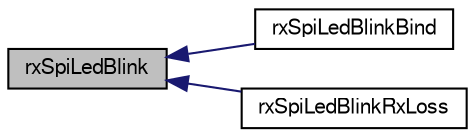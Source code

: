 digraph "rxSpiLedBlink"
{
  edge [fontname="FreeSans",fontsize="10",labelfontname="FreeSans",labelfontsize="10"];
  node [fontname="FreeSans",fontsize="10",shape=record];
  rankdir="LR";
  Node1 [label="rxSpiLedBlink",height=0.2,width=0.4,color="black", fillcolor="grey75", style="filled", fontcolor="black"];
  Node1 -> Node2 [dir="back",color="midnightblue",fontsize="10",style="solid",fontname="FreeSans"];
  Node2 [label="rxSpiLedBlinkBind",height=0.2,width=0.4,color="black", fillcolor="white", style="filled",URL="$cc2500__rx__spi__common_8h.html#adb8234f7709cad8616d9e6360e06b17d"];
  Node1 -> Node3 [dir="back",color="midnightblue",fontsize="10",style="solid",fontname="FreeSans"];
  Node3 [label="rxSpiLedBlinkRxLoss",height=0.2,width=0.4,color="black", fillcolor="white", style="filled",URL="$cc2500__rx__spi__common_8h.html#a7c09498825f037994460f9767eadef82"];
}
